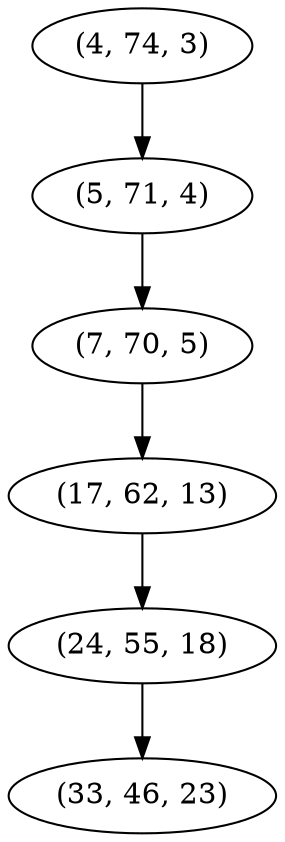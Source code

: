digraph tree {
    "(4, 74, 3)";
    "(5, 71, 4)";
    "(7, 70, 5)";
    "(17, 62, 13)";
    "(24, 55, 18)";
    "(33, 46, 23)";
    "(4, 74, 3)" -> "(5, 71, 4)";
    "(5, 71, 4)" -> "(7, 70, 5)";
    "(7, 70, 5)" -> "(17, 62, 13)";
    "(17, 62, 13)" -> "(24, 55, 18)";
    "(24, 55, 18)" -> "(33, 46, 23)";
}
